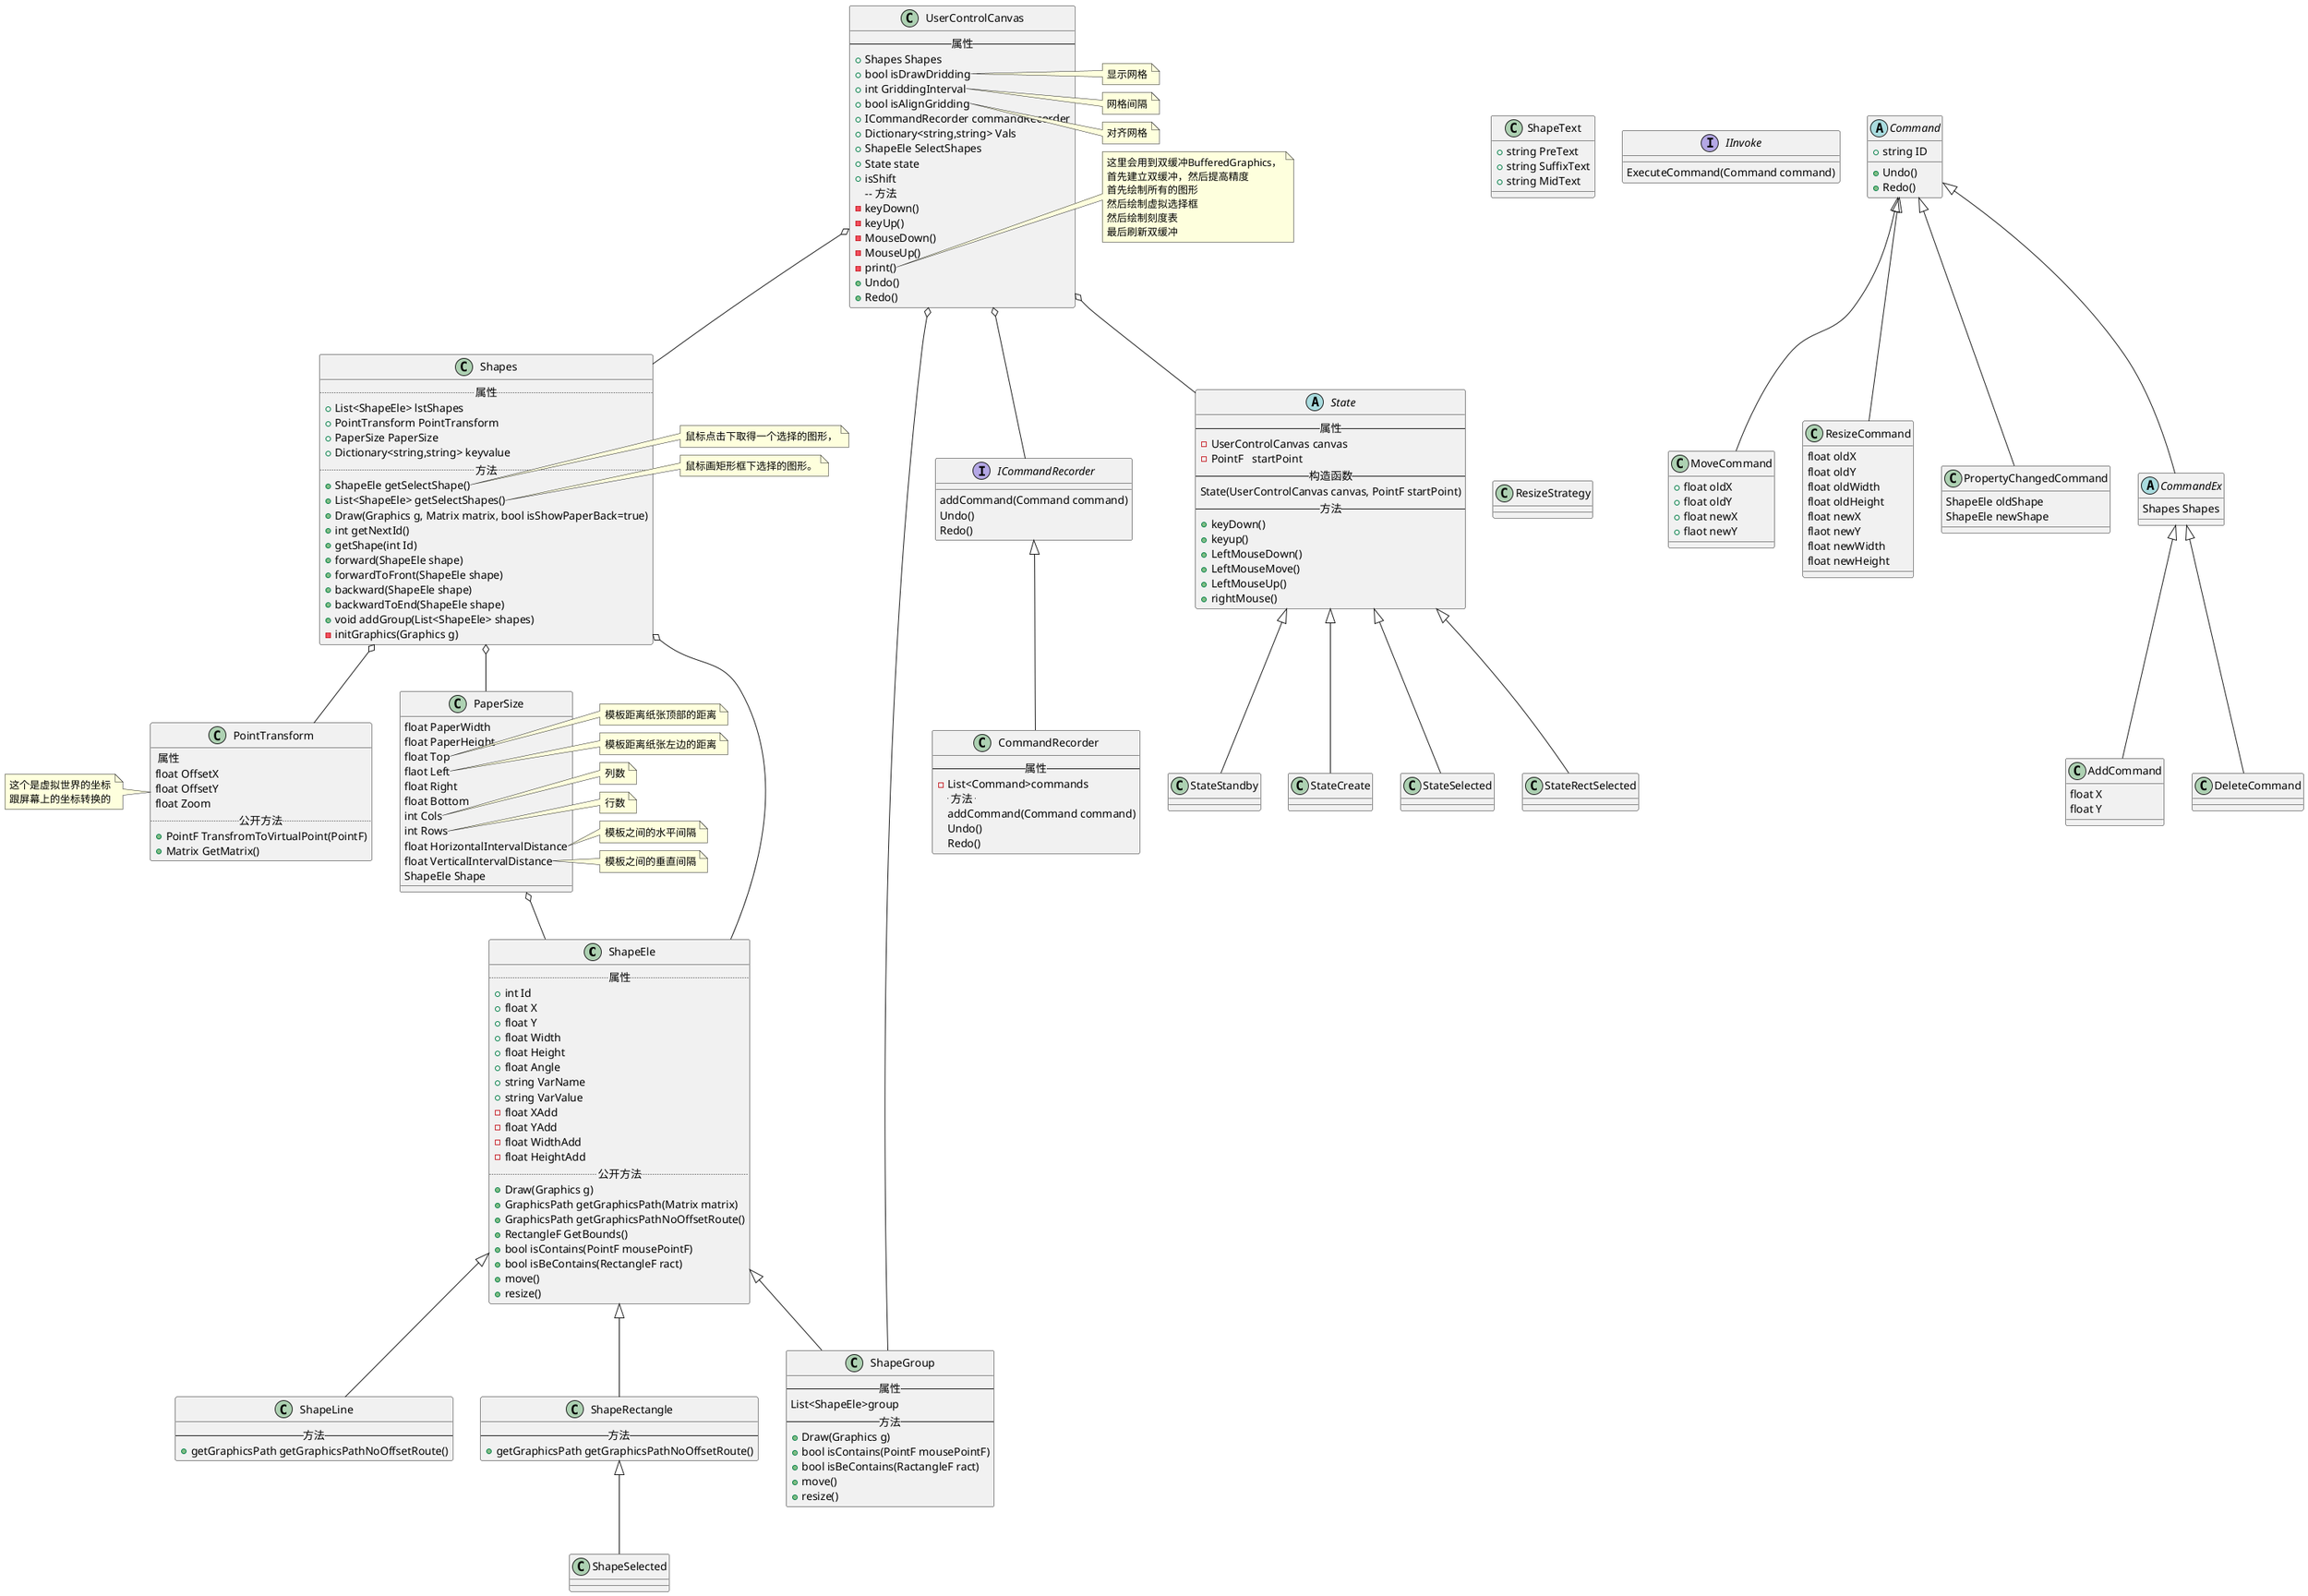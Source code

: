 @startuml class


class ShapeEle{
    .. 属性 ..
    +int Id
    +float X
    +float Y
    +float Width
    +float Height
    +float Angle
    + string VarName
    + string VarValue
    - float XAdd
    - float YAdd
    - float WidthAdd
    - float HeightAdd
    .. 公开方法 ..
    + Draw(Graphics g)
    + GraphicsPath getGraphicsPath(Matrix matrix)
    + GraphicsPath getGraphicsPathNoOffsetRoute()
    + RectangleF GetBounds()
    + bool isContains(PointF mousePointF)
    + bool isBeContains(RectangleF ract)
    + move()
    + resize()
}


class PointTransform{
    .. 属性 .. 
    float OffsetX
    float OffsetY
    float Zoom
    .. 公开方法 ..
    + PointF TransfromToVirtualPoint(PointF)
    + Matrix GetMatrix()
}
note left of PointTransform
    这个是虚拟世界的坐标
    跟屏幕上的坐标转换的
end note


class PaperSize{
    float PaperWidth
    float PaperHeight
    float Top
    flaot Left
    float Right
    float Bottom
    int Cols 
    int Rows
    float HorizontalIntervalDistance
    float VerticalIntervalDistance
    ShapeEle Shape
}
PaperSize o-- ShapeEle
note right of PaperSize::Top
    模板距离纸张顶部的距离
end note
note right of PaperSize::Left
    模板距离纸张左边的距离
end note
note right of PaperSize::Cols
    列数
end note
note right of PaperSize::Rows
    行数
end note
note right of PaperSize::HorizontalIntervalDistance
    模板之间的水平间隔
end note
note right of PaperSize::VerticalIntervalDistance
    模板之间的垂直间隔
end note


class Shapes{
    .. 属性 ..
    + List<ShapeEle> lstShapes
    + PointTransform PointTransform
    + PaperSize PaperSize
    + Dictionary<string,string> keyvalue
    .. 方法 ..
    +ShapeEle getSelectShape()
    +List<ShapeEle> getSelectShapes()
    +Draw(Graphics g, Matrix matrix, bool isShowPaperBack=true)
    +int getNextId()
    +getShape(int Id)
    + forward(ShapeEle shape)
    + forwardToFront(ShapeEle shape)
    + backward(ShapeEle shape)
    + backwardToEnd(ShapeEle shape)
    + void addGroup(List<ShapeEle> shapes)
    - initGraphics(Graphics g)
}
Shapes o-- ShapeEle
Shapes o-- PointTransform
Shapes o-- PaperSize

note right of Shapes::getSelectShape
    鼠标点击下取得一个选择的图形，
end note
note right of Shapes::getSelectShapes
    鼠标画矩形框下选择的图形。
end note
note right of Shapes::DrawWithPaperBack
    绘图，连带纸张的背景。
end note
note right of Shapes::Draw
    绘图，不带纸张
end note
note right of Shapes::getNextId
    取得下一个可用的id
end note


class ShapeGroup{
    -- 属性 --
    List<ShapeEle>group
    -- 方法 --
    +Draw(Graphics g)
    +bool isContains(PointF mousePointF)
    +bool isBeContains(RactangleF ract)
    +move()
    +resize()
}
ShapeEle <|-- ShapeGroup


class ShapeLine{
    -- 方法 --
    + getGraphicsPath getGraphicsPathNoOffsetRoute()
}
ShapeEle <|-- ShapeLine

class ShapeRectangle{
    -- 方法 --
    + getGraphicsPath getGraphicsPathNoOffsetRoute()
}
ShapeEle <|-- ShapeRectangle


class ShapeSelected{
    
}
ShapeRectangle <|-- ShapeSelected

class ShapeText{
    + string PreText
    + string SuffixText
    + string MidText
}


class UserControlCanvas{
    -- 属性 --
    + Shapes Shapes
    + bool isDrawDridding
    + int GriddingInterval
    + bool isAlignGridding
    + ICommandRecorder commandRecorder
    + Dictionary<string,string> Vals
    + ShapeEle SelectShapes
    + State state
    + isShift
    -- 方法
    - keyDown()
    - keyUp()
    - MouseDown()
    - MouseUp()
    - print()
    + Undo()
    + Redo()
}
UserControlCanvas o-- Shapes
UserControlCanvas o-- ShapeGroup
UserControlCanvas o-- ICommandRecorder
UserControlCanvas o-- State
note right of UserControlCanvas::isDrawDridding
    显示网格
end note
note right of UserControlCanvas::GriddingInterval
    网格间隔
end note
note right of UserControlCanvas::isAlignGridding
    对齐网格
end note
note right of UserControlCanvas::print
    这里会用到双缓冲BufferedGraphics，
    首先建立双缓冲，然后提高精度
    首先绘制所有的图形
    然后绘制虚拟选择框
    然后绘制刻度表
    最后刷新双缓冲
end note


interface  IInvoke{
    ExecuteCommand(Command command)
}

interface ICommandRecorder{
    addCommand(Command command)
    Undo()
    Redo()
}


class CommandRecorder{
    -- 属性 --
    - List<Command>commands
    -- 方法 -- 
    addCommand(Command command)
    Undo()
    Redo()
}
ICommandRecorder <|-- CommandRecorder


abstract class Command {
    + string ID
    +Undo()
    +Redo()
}

class MoveCommand{
    +float oldX
    +float oldY
    +float newX
    +flaot newY
}
Command <|-- MoveCommand

class ResizeCommand{
    float oldX
    float oldY
    float oldWidth
    float oldHeight
    float newX
    flaot newY
    float newWidth
    float newHeight
}
Command <|-- ResizeCommand

class PropertyChangedCommand{
    ShapeEle oldShape
    ShapeEle newShape
}
Command <|-- PropertyChangedCommand

abstract class CommandEx{
    Shapes Shapes
}
Command <|-- CommandEx

class AddCommand{
    float X
    float Y
}
CommandEx <|-- AddCommand

class DeleteCommand{
}
CommandEx <|-- DeleteCommand


class ResizeStrategy{

}

abstract class State{
    -- 属性 --
    - UserControlCanvas canvas
    - PointF   startPoint
    -- 构造函数 --
    State(UserControlCanvas canvas, PointF startPoint)
    -- 方法 --
    + keyDown()
    + keyup()
    + LeftMouseDown()
    + LeftMouseMove()
    + LeftMouseUp()
    + rightMouse()
}

class StateStandby{

}
State <|-- StateStandby

class StateCreate{

}
State <|-- StateCreate

class StateSelected{

}
State <|-- StateSelected

class StateRectSelected{

}
State <|-- StateRectSelected

@enduml
